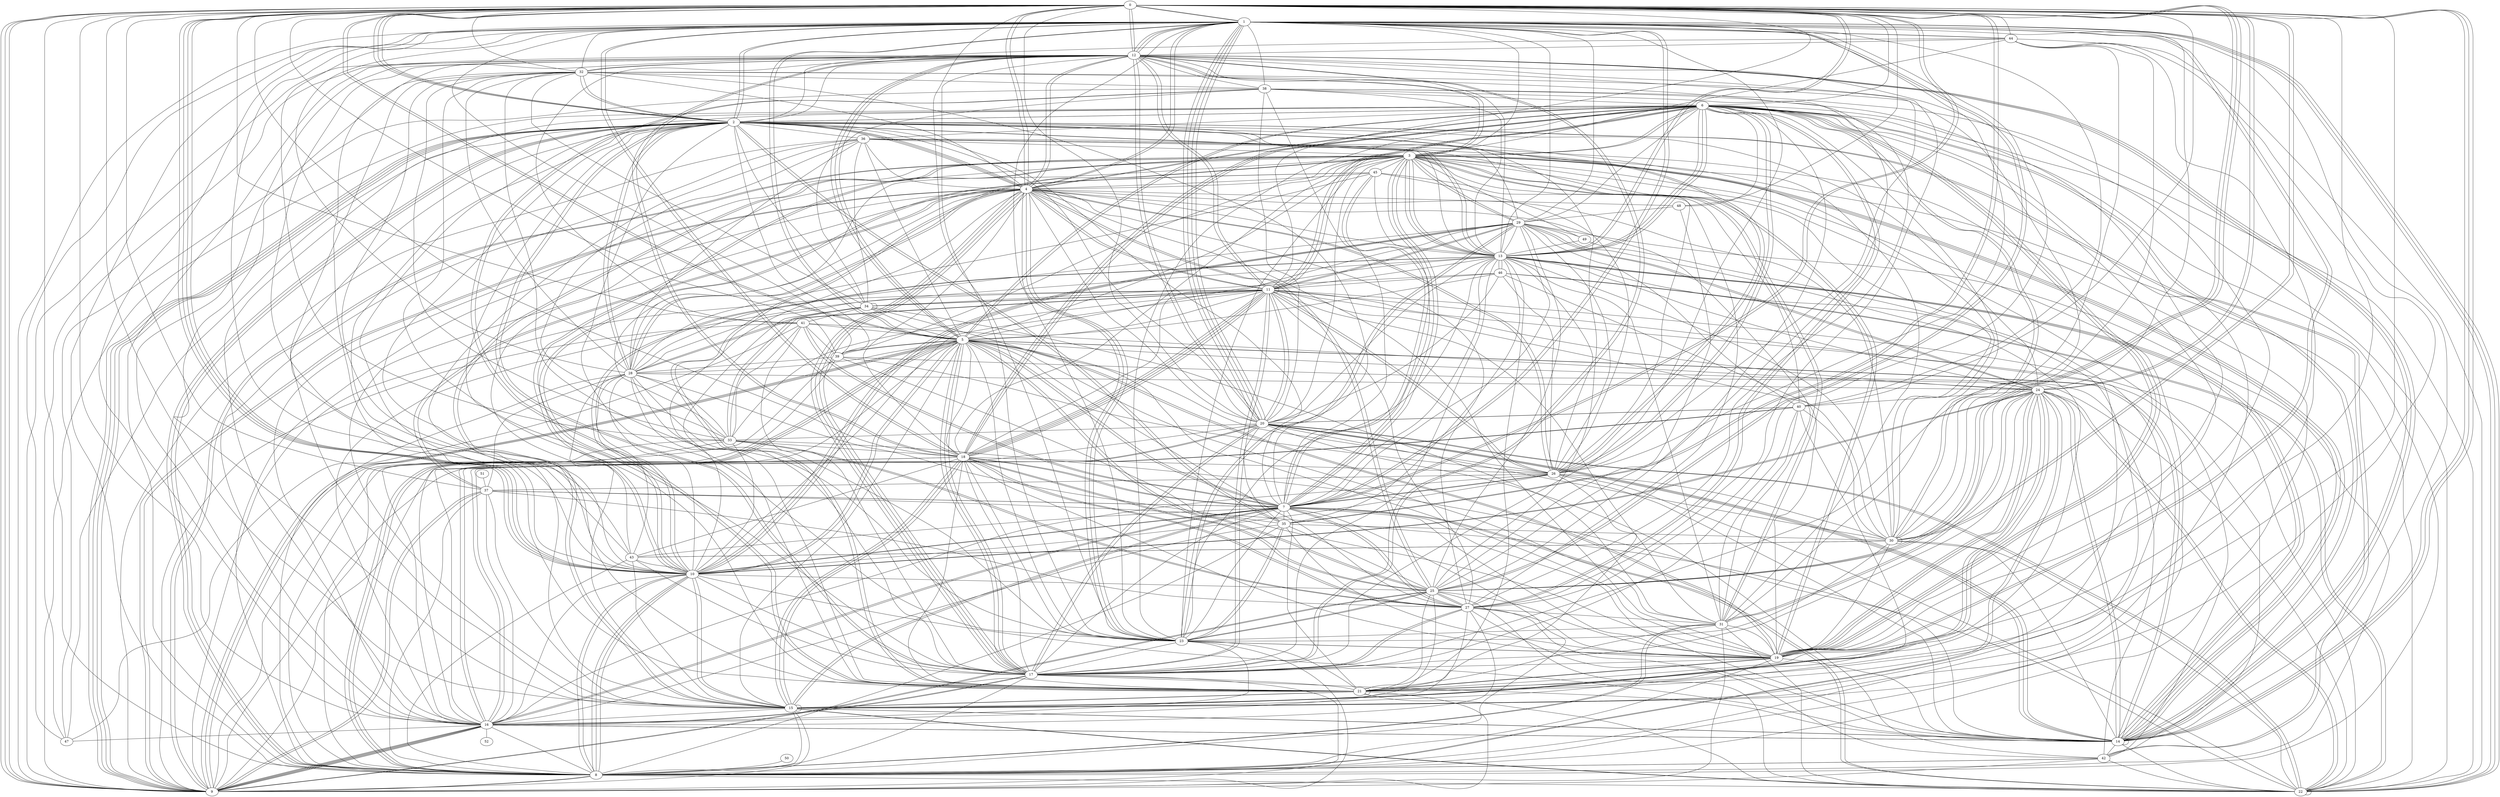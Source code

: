 graph G {
0;
1;
2;
3;
4;
5;
6;
7;
8;
9;
10;
11;
12;
13;
14;
15;
16;
17;
18;
19;
20;
21;
22;
23;
24;
25;
26;
27;
28;
29;
30;
31;
32;
33;
34;
35;
36;
37;
38;
39;
40;
41;
42;
43;
44;
45;
46;
47;
48;
49;
50;
51;
52;
16--20 ;
9--5 ;
43--7 ;
27--17 ;
19--31 ;
11--27 ;
37--7 ;
21--15 ;
5--17 ;
24--14 ;
46--34 ;
12--21 ;
30--6 ;
0--14 ;
0--6 ;
21--19 ;
13--17 ;
25--6 ;
18--12 ;
9--1 ;
30--11 ;
8--0 ;
26--45 ;
7--35 ;
0--37 ;
24--22 ;
4--17 ;
20--33 ;
9--16 ;
1--4 ;
10--45 ;
4--30 ;
3--15 ;
18--23 ;
31--23 ;
31--24 ;
21--40 ;
20--11 ;
34--11 ;
16--7 ;
36--4 ;
0--14 ;
20--3 ;
1--20 ;
27--7 ;
35--20 ;
6--36 ;
17--41 ;
14--12 ;
35--23 ;
1--38 ;
16--39 ;
3--14 ;
12--26 ;
29--49 ;
35--13 ;
7--3 ;
11--6 ;
0--20 ;
31--22 ;
7--41 ;
15--0 ;
18--19 ;
29--3 ;
0--41 ;
0--30 ;
12--8 ;
22--26 ;
23--5 ;
26--5 ;
1--16 ;
0--9 ;
17--4 ;
9--5 ;
36--3 ;
20--17 ;
2--8 ;
6--27 ;
2--9 ;
27--33 ;
17--5 ;
27--19 ;
10--28 ;
17--11 ;
20--11 ;
41--24 ;
45--10 ;
40--16 ;
6--19 ;
13--3 ;
2--13 ;
2--8 ;
16--9 ;
1--44 ;
21--18 ;
41--12 ;
2--44 ;
11--6 ;
1--25 ;
13--1 ;
7--2 ;
19--5 ;
25--19 ;
20--1 ;
7--0 ;
36--9 ;
0--48 ;
15--8 ;
22--38 ;
47--12 ;
5--0 ;
6--18 ;
16--14 ;
7--45 ;
7--23 ;
10--15 ;
6--42 ;
2--4 ;
30--36 ;
8--10 ;
25--18 ;
13--2 ;
1--40 ;
3--44 ;
14--10 ;
11--28 ;
43--2 ;
29--1 ;
10--7 ;
16--27 ;
21--13 ;
40--0 ;
1--5 ;
25--23 ;
31--13 ;
17--40 ;
5--7 ;
18--7 ;
15--49 ;
4--23 ;
24--40 ;
16--52 ;
8--3 ;
25--0 ;
15--6 ;
12--17 ;
14--12 ;
9--2 ;
0--18 ;
24--10 ;
33--28 ;
13--28 ;
33--34 ;
15--15 ;
23--19 ;
20--12 ;
20--13 ;
13--6 ;
30--30 ;
11--0 ;
28--23 ;
1--7 ;
13--23 ;
3--1 ;
10--0 ;
30--20 ;
16--17 ;
29--3 ;
32--0 ;
34--19 ;
1--20 ;
13--5 ;
12--20 ;
3--45 ;
5--12 ;
24--2 ;
26--13 ;
3--15 ;
0--16 ;
19--6 ;
31--3 ;
8--39 ;
29--23 ;
29--2 ;
21--21 ;
10--5 ;
11--8 ;
11--33 ;
5--10 ;
17--4 ;
10--29 ;
6--2 ;
7--16 ;
10--13 ;
24--22 ;
6--16 ;
47--1 ;
24--30 ;
4--0 ;
31--8 ;
8--42 ;
20--22 ;
28--2 ;
24--31 ;
14--20 ;
21--19 ;
14--26 ;
42--6 ;
26--2 ;
6--2 ;
0--2 ;
20--46 ;
14--22 ;
9--31 ;
32--15 ;
8--43 ;
19--23 ;
8--4 ;
15--13 ;
42--27 ;
14--20 ;
11--18 ;
2--8 ;
35--19 ;
10--29 ;
6--29 ;
16--14 ;
21--15 ;
3--31 ;
15--7 ;
6--19 ;
19--14 ;
3--14 ;
22--25 ;
4--25 ;
2--36 ;
30--40 ;
31--11 ;
48--25 ;
16--26 ;
26--10 ;
14--24 ;
39--22 ;
3--23 ;
1--28 ;
17--4 ;
22--15 ;
8--16 ;
2--17 ;
43--18 ;
3--19 ;
13--11 ;
1--2 ;
15--28 ;
0--13 ;
28--36 ;
17--10 ;
39--26 ;
0--19 ;
18--25 ;
24--15 ;
9--42 ;
9--8 ;
16--25 ;
9--5 ;
28--17 ;
21--15 ;
3--22 ;
29--10 ;
23--6 ;
2--47 ;
8--9 ;
17--5 ;
8--5 ;
0--4 ;
10--0 ;
45--7 ;
25--35 ;
1--39 ;
29--11 ;
14--7 ;
5--3 ;
13--6 ;
25--4 ;
2--32 ;
17--24 ;
10--0 ;
41--5 ;
0--30 ;
13--29 ;
1--25 ;
9--17 ;
11--18 ;
17--44 ;
11--34 ;
27--31 ;
36--15 ;
24--1 ;
5--6 ;
35--0 ;
21--6 ;
42--5 ;
11--6 ;
43--32 ;
22--46 ;
23--30 ;
27--25 ;
12--16 ;
39--3 ;
15--5 ;
16--3 ;
38--25 ;
28--24 ;
30--19 ;
25--0 ;
14--0 ;
12--1 ;
6--26 ;
27--33 ;
1--5 ;
11--18 ;
8--5 ;
0--7 ;
4--37 ;
48--29 ;
4--18 ;
21--32 ;
37--15 ;
21--44 ;
16--5 ;
45--4 ;
46--19 ;
13--7 ;
34--36 ;
22--46 ;
27--17 ;
23--17 ;
19--38 ;
5--34 ;
17--32 ;
3--7 ;
33--41 ;
2--17 ;
0--44 ;
32--38 ;
4--28 ;
41--47 ;
42--22 ;
1--10 ;
34--38 ;
46--11 ;
7--27 ;
16--9 ;
21--28 ;
27--45 ;
11--24 ;
44--12 ;
9--33 ;
19--24 ;
11--4 ;
13--46 ;
24--19 ;
5--12 ;
26--29 ;
24--15 ;
9--0 ;
20--1 ;
5--36 ;
15--18 ;
26--1 ;
7--3 ;
22--44 ;
22--6 ;
20--16 ;
9--21 ;
1--12 ;
19--7 ;
14--30 ;
34--32 ;
18--6 ;
15--7 ;
34--34 ;
2--0 ;
27--18 ;
20--40 ;
23--4 ;
14--20 ;
23--2 ;
4--48 ;
39--0 ;
7--26 ;
8--29 ;
4--37 ;
32--12 ;
29--25 ;
14--13 ;
16--18 ;
3--28 ;
39--5 ;
3--30 ;
12--18 ;
13--38 ;
25--9 ;
5--8 ;
1--12 ;
8--24 ;
15--16 ;
11--18 ;
8--37 ;
3--6 ;
24--13 ;
9--2 ;
2--28 ;
26--7 ;
10--24 ;
5--12 ;
25--27 ;
6--3 ;
38--12 ;
34--2 ;
5--19 ;
18--1 ;
34--41 ;
5--39 ;
19--39 ;
18--6 ;
29--18 ;
13--14 ;
16--9 ;
10--11 ;
5--18 ;
33--8 ;
30--44 ;
13--4 ;
6--5 ;
29--28 ;
22--1 ;
9--18 ;
44--1 ;
7--10 ;
42--20 ;
3--21 ;
27--18 ;
1--19 ;
49--13 ;
6--4 ;
2--31 ;
18--7 ;
4--23 ;
22--20 ;
32--2 ;
29--24 ;
9--15 ;
11--5 ;
26--11 ;
4--31 ;
4--26 ;
1--4 ;
11--12 ;
14--17 ;
10--12 ;
12--11 ;
32--30 ;
4--11 ;
23--16 ;
29--24 ;
21--38 ;
30--43 ;
33--10 ;
38--21 ;
14--5 ;
14--14 ;
30--22 ;
27--5 ;
3--12 ;
35--28 ;
15--24 ;
23--25 ;
14--42 ;
0--35 ;
15--14 ;
11--9 ;
20--17 ;
9--0 ;
7--17 ;
42--3 ;
39--28 ;
19--8 ;
21--25 ;
9--3 ;
3--14 ;
35--16 ;
16--14 ;
33--32 ;
19--3 ;
9--4 ;
9--16 ;
8--6 ;
14--12 ;
13--6 ;
36--8 ;
20--38 ;
22--22 ;
6--30 ;
43--28 ;
8--17 ;
8--35 ;
51--37 ;
4--19 ;
39--41 ;
10--0 ;
2--9 ;
17--43 ;
4--27 ;
24--0 ;
1--32 ;
10--8 ;
25--2 ;
2--26 ;
27--12 ;
31--40 ;
1--0 ;
48--6 ;
2--15 ;
13--45 ;
4--21 ;
40--16 ;
11--29 ;
10--8 ;
5--0 ;
1--18 ;
10--25 ;
43--30 ;
15--18 ;
27--6 ;
3--10 ;
19--24 ;
1--22 ;
3--9 ;
26--30 ;
29--40 ;
28--32 ;
18--17 ;
22--7 ;
7--5 ;
0--1 ;
36--16 ;
37--22 ;
16--37 ;
47--38 ;
42--11 ;
15--18 ;
33--1 ;
23--35 ;
5--46 ;
4--3 ;
28--45 ;
43--10 ;
40--20 ;
3--13 ;
19--17 ;
2--12 ;
3--18 ;
14--2 ;
25--5 ;
13--14 ;
37--27 ;
28--8 ;
11--11 ;
0--25 ;
18--26 ;
11--28 ;
26--4 ;
9--12 ;
50--8 ;
9--23 ;
22--15 ;
2--21 ;
0--13 ;
37--9 ;
39--2 ;
3--43 ;
27--15 ;
7--22 ;
28--4 ;
10--8 ;
4--9 ;
33--18 ;
11--22 ;
21--31 ;
13--12 ;
14--5 ;
16--17 ;
5--31 ;
37--28 ;
13--10 ;
21--23 ;
8--22 ;
17--21 ;
33--14 ;
23--32 ;
3--13 ;
23--0 ;
7--21 ;
20--9 ;
4--2 ;
17--11 ;
41--9 ;
7--41 ;
24--8 ;
23--29 ;
7--37 ;
2--4 ;
1--17 ;
32--27 ;
6--9 ;
10--15 ;
2--1 ;
11--26 ;
30--13 ;
4--32 ;
15--4 ;
17--12 ;
12--19 ;
26--6 ;
21--26 ;
16--47 ;
8--10 ;
27--14 ;
33--34 ;
1--22 ;
4--6 ;
8--31 ;
29--21 ;
14--1 ;
28--5 ;
32--7 ;
8--7 ;
3--21 ;
34--10 ;
19--1 ;
35--2 ;
42--8 ;
15--44 ;
10--16 ;
9--37 ;
25--5 ;
26--37 ;
12--4 ;
2--20 ;
2--0 ;
7--38 ;
12--4 ;
35--30 ;
2--14 ;
22--21 ;
11--16 ;
1--8 ;
7--1 ;
2--35 ;
3--40 ;
0--12 ;
26--36 ;
0--21 ;
12--0 ;
12--32 ;
23--1 ;
15--43 ;
1--27 ;
20--4 ;
13--46 ;
12--3 ;
26--46 ;
6--10 ;
4--33 ;
34--31 ;
49--3 ;
31--6 ;
2--10 ;
7--29 ;
14--15 ;
24--0 ;
33--36 ;
25--9 ;
13--36 ;
12--23 ;
10--3 ;
38--6 ;
}
